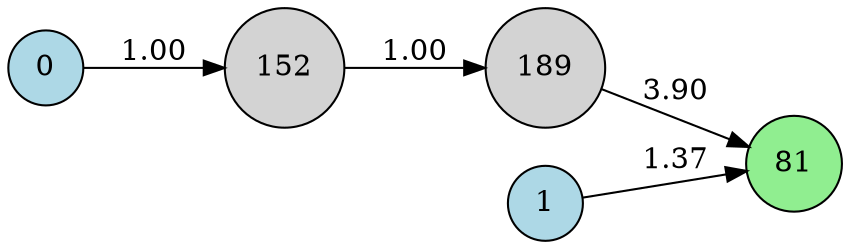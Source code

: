 digraph neat {
  rankdir=LR;
  node [shape=circle];
  node0 [label="0", style=filled, fillcolor=lightblue];
  node1 [label="1", style=filled, fillcolor=lightblue];
  node81 [label="81", style=filled, fillcolor=lightgreen];
  node152 [label="152", style=filled, fillcolor=lightgray];
  node189 [label="189", style=filled, fillcolor=lightgray];
  node1 -> node81 [label="1.37"];
  node0 -> node152 [label="1.00"];
  node152 -> node189 [label="1.00"];
  node189 -> node81 [label="3.90"];
}
